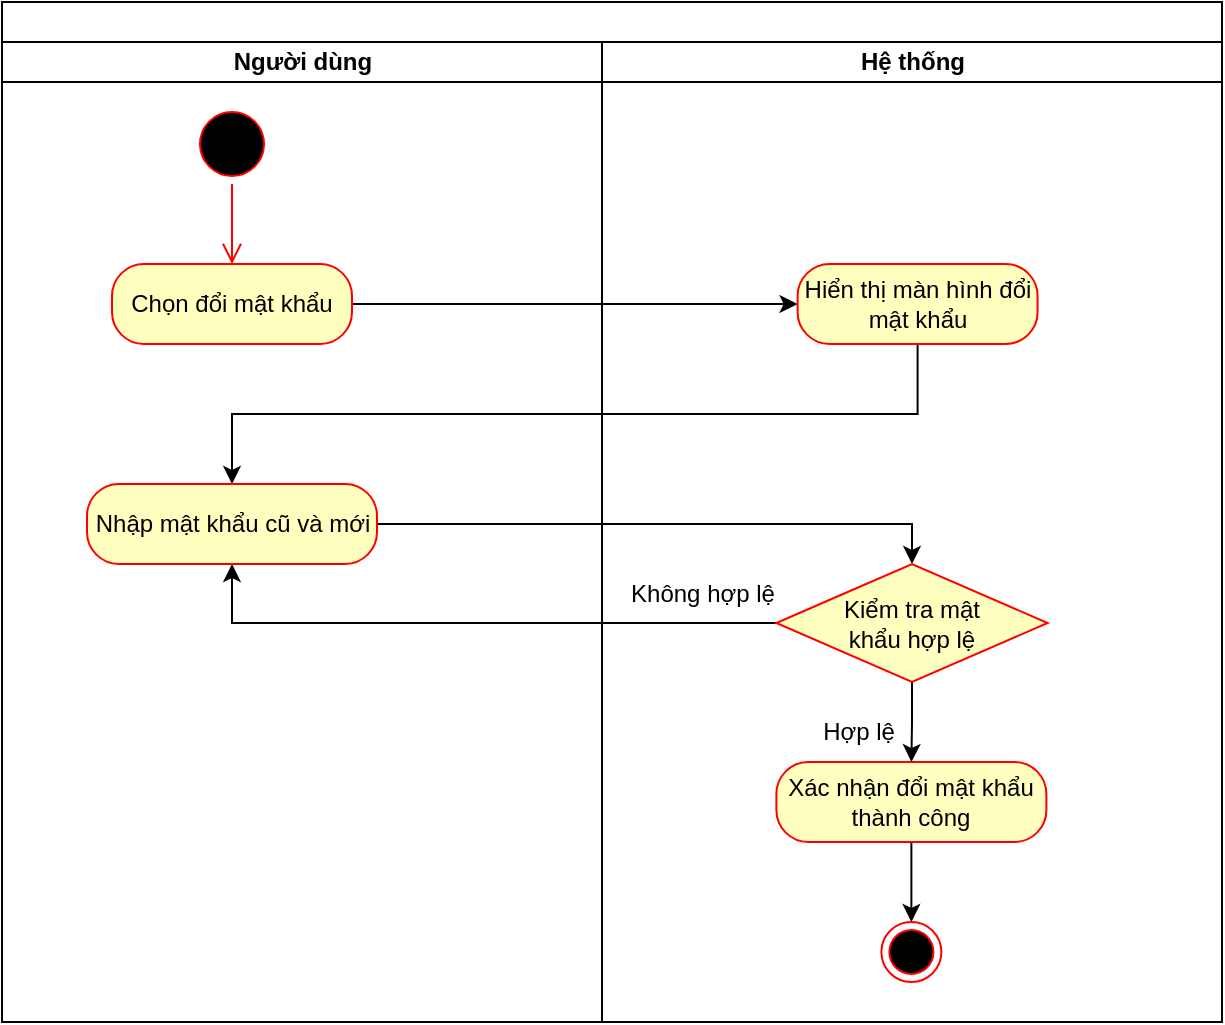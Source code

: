 <mxfile version="23.1.6" type="github">
  <diagram name="Page-1" id="wWNTJLllPXBl38Xm8qPU">
    <mxGraphModel dx="948" dy="521" grid="1" gridSize="10" guides="1" tooltips="1" connect="1" arrows="1" fold="1" page="1" pageScale="1" pageWidth="850" pageHeight="1100" math="0" shadow="0">
      <root>
        <mxCell id="0" />
        <mxCell id="1" parent="0" />
        <mxCell id="H-fEmLfnyaf5FeVdEXP2-1" value="" style="swimlane;childLayout=stackLayout;resizeParent=1;resizeParentMax=0;startSize=20;html=1;" vertex="1" parent="1">
          <mxGeometry x="130" y="50" width="610" height="510" as="geometry">
            <mxRectangle x="200" y="40" width="50" height="40" as="alternateBounds" />
          </mxGeometry>
        </mxCell>
        <mxCell id="H-fEmLfnyaf5FeVdEXP2-2" value="Người dùng" style="swimlane;startSize=20;html=1;" vertex="1" parent="H-fEmLfnyaf5FeVdEXP2-1">
          <mxGeometry y="20" width="300" height="490" as="geometry">
            <mxRectangle y="20" width="40" height="460" as="alternateBounds" />
          </mxGeometry>
        </mxCell>
        <mxCell id="H-fEmLfnyaf5FeVdEXP2-3" value="Hệ thống" style="swimlane;startSize=20;html=1;" vertex="1" parent="H-fEmLfnyaf5FeVdEXP2-1">
          <mxGeometry x="300" y="20" width="310" height="490" as="geometry" />
        </mxCell>
        <mxCell id="H-fEmLfnyaf5FeVdEXP2-4" value="" style="edgeStyle=orthogonalEdgeStyle;rounded=0;orthogonalLoop=1;jettySize=auto;html=1;entryX=0.5;entryY=0;entryDx=0;entryDy=0;" edge="1" parent="H-fEmLfnyaf5FeVdEXP2-3" source="H-fEmLfnyaf5FeVdEXP2-11" target="H-fEmLfnyaf5FeVdEXP2-13">
          <mxGeometry relative="1" as="geometry">
            <mxPoint x="230" y="300" as="targetPoint" />
          </mxGeometry>
        </mxCell>
        <mxCell id="H-fEmLfnyaf5FeVdEXP2-5" style="edgeStyle=orthogonalEdgeStyle;rounded=0;orthogonalLoop=1;jettySize=auto;html=1;exitX=0;exitY=0.5;exitDx=0;exitDy=0;entryX=0.5;entryY=1;entryDx=0;entryDy=0;" edge="1" parent="H-fEmLfnyaf5FeVdEXP2-3" source="H-fEmLfnyaf5FeVdEXP2-13" target="H-fEmLfnyaf5FeVdEXP2-11">
          <mxGeometry relative="1" as="geometry" />
        </mxCell>
        <mxCell id="H-fEmLfnyaf5FeVdEXP2-6" value="" style="edgeStyle=orthogonalEdgeStyle;rounded=0;orthogonalLoop=1;jettySize=auto;html=1;" edge="1" parent="H-fEmLfnyaf5FeVdEXP2-3" source="H-fEmLfnyaf5FeVdEXP2-10" target="H-fEmLfnyaf5FeVdEXP2-18">
          <mxGeometry relative="1" as="geometry" />
        </mxCell>
        <mxCell id="H-fEmLfnyaf5FeVdEXP2-7" style="edgeStyle=orthogonalEdgeStyle;rounded=0;orthogonalLoop=1;jettySize=auto;html=1;exitX=0.5;exitY=1;exitDx=0;exitDy=0;" edge="1" parent="H-fEmLfnyaf5FeVdEXP2-3" source="H-fEmLfnyaf5FeVdEXP2-18" target="H-fEmLfnyaf5FeVdEXP2-11">
          <mxGeometry relative="1" as="geometry" />
        </mxCell>
        <mxCell id="H-fEmLfnyaf5FeVdEXP2-8" value="" style="ellipse;html=1;shape=startState;fillColor=#000000;strokeColor=#ff0000;" vertex="1" parent="H-fEmLfnyaf5FeVdEXP2-3">
          <mxGeometry x="-205" y="31" width="40" height="40" as="geometry" />
        </mxCell>
        <mxCell id="H-fEmLfnyaf5FeVdEXP2-9" value="" style="edgeStyle=orthogonalEdgeStyle;html=1;verticalAlign=bottom;endArrow=open;endSize=8;strokeColor=#ff0000;rounded=0;entryX=0.5;entryY=0;entryDx=0;entryDy=0;" edge="1" parent="H-fEmLfnyaf5FeVdEXP2-3" source="H-fEmLfnyaf5FeVdEXP2-8" target="H-fEmLfnyaf5FeVdEXP2-10">
          <mxGeometry relative="1" as="geometry">
            <mxPoint x="-185" y="121" as="targetPoint" />
          </mxGeometry>
        </mxCell>
        <mxCell id="H-fEmLfnyaf5FeVdEXP2-10" value="Chọn đổi mật khẩu" style="rounded=1;whiteSpace=wrap;html=1;arcSize=40;fontColor=#000000;fillColor=#ffffc0;strokeColor=#ff0000;" vertex="1" parent="H-fEmLfnyaf5FeVdEXP2-3">
          <mxGeometry x="-245" y="111" width="120" height="40" as="geometry" />
        </mxCell>
        <mxCell id="H-fEmLfnyaf5FeVdEXP2-11" value="Nhập mật khẩu cũ và mới" style="rounded=1;whiteSpace=wrap;html=1;arcSize=40;fontColor=#000000;fillColor=#ffffc0;strokeColor=#ff0000;" vertex="1" parent="H-fEmLfnyaf5FeVdEXP2-3">
          <mxGeometry x="-257.5" y="221" width="145" height="40" as="geometry" />
        </mxCell>
        <mxCell id="H-fEmLfnyaf5FeVdEXP2-12" value="" style="edgeStyle=orthogonalEdgeStyle;rounded=0;orthogonalLoop=1;jettySize=auto;html=1;" edge="1" parent="H-fEmLfnyaf5FeVdEXP2-3" source="H-fEmLfnyaf5FeVdEXP2-13" target="H-fEmLfnyaf5FeVdEXP2-15">
          <mxGeometry relative="1" as="geometry" />
        </mxCell>
        <mxCell id="H-fEmLfnyaf5FeVdEXP2-13" value="Kiểm tra mật &lt;br&gt;khẩu hợp lệ" style="rhombus;whiteSpace=wrap;html=1;fillColor=#ffffc0;strokeColor=#ff0000;fontColor=#000000;rounded=1;arcSize=0;" vertex="1" parent="H-fEmLfnyaf5FeVdEXP2-3">
          <mxGeometry x="87.19" y="261" width="135.62" height="59" as="geometry" />
        </mxCell>
        <mxCell id="H-fEmLfnyaf5FeVdEXP2-14" style="edgeStyle=orthogonalEdgeStyle;rounded=0;orthogonalLoop=1;jettySize=auto;html=1;exitX=0.5;exitY=1;exitDx=0;exitDy=0;entryX=0.5;entryY=0;entryDx=0;entryDy=0;" edge="1" parent="H-fEmLfnyaf5FeVdEXP2-3" source="H-fEmLfnyaf5FeVdEXP2-15" target="H-fEmLfnyaf5FeVdEXP2-16">
          <mxGeometry relative="1" as="geometry" />
        </mxCell>
        <mxCell id="H-fEmLfnyaf5FeVdEXP2-15" value="Xác nhận đổi mật khẩu thành công" style="whiteSpace=wrap;html=1;fillColor=#ffffc0;strokeColor=#ff0000;fontColor=#000000;rounded=1;arcSize=40;" vertex="1" parent="H-fEmLfnyaf5FeVdEXP2-3">
          <mxGeometry x="87.19" y="360" width="135" height="40" as="geometry" />
        </mxCell>
        <mxCell id="H-fEmLfnyaf5FeVdEXP2-16" value="" style="ellipse;html=1;shape=endState;fillColor=#000000;strokeColor=#ff0000;" vertex="1" parent="H-fEmLfnyaf5FeVdEXP2-3">
          <mxGeometry x="139.69" y="440" width="30" height="30" as="geometry" />
        </mxCell>
        <mxCell id="H-fEmLfnyaf5FeVdEXP2-17" value="Không hợp lệ" style="text;html=1;align=center;verticalAlign=middle;resizable=0;points=[];autosize=1;strokeColor=none;fillColor=none;" vertex="1" parent="H-fEmLfnyaf5FeVdEXP2-3">
          <mxGeometry x="1.421e-14" y="261" width="100" height="30" as="geometry" />
        </mxCell>
        <mxCell id="H-fEmLfnyaf5FeVdEXP2-18" value="Hiển thị màn hình đổi mật khẩu" style="rounded=1;whiteSpace=wrap;html=1;arcSize=40;fontColor=#000000;fillColor=#ffffc0;strokeColor=#ff0000;" vertex="1" parent="H-fEmLfnyaf5FeVdEXP2-3">
          <mxGeometry x="97.8" y="111" width="120" height="40" as="geometry" />
        </mxCell>
        <mxCell id="H-fEmLfnyaf5FeVdEXP2-19" value="Hợp lệ" style="text;html=1;align=center;verticalAlign=middle;resizable=0;points=[];autosize=1;strokeColor=none;fillColor=none;" vertex="1" parent="H-fEmLfnyaf5FeVdEXP2-3">
          <mxGeometry x="97.8" y="330" width="60" height="30" as="geometry" />
        </mxCell>
      </root>
    </mxGraphModel>
  </diagram>
</mxfile>
